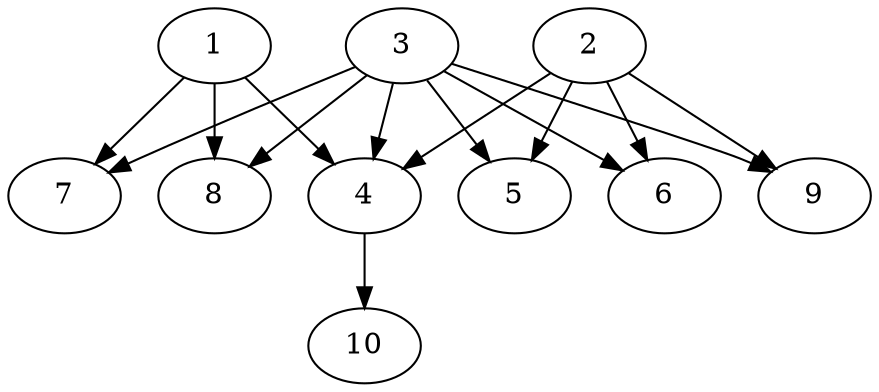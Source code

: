 // DAG automatically generated by daggen at Thu Oct  3 13:58:05 2019
// ./daggen --dot -n 10 --ccr 0.3 --fat 0.7 --regular 0.5 --density 0.9 --mindata 5242880 --maxdata 52428800 
digraph G {
  1 [size="174496427", alpha="0.04", expect_size="52348928"] 
  1 -> 4 [size ="52348928"]
  1 -> 7 [size ="52348928"]
  1 -> 8 [size ="52348928"]
  2 [size="129679360", alpha="0.07", expect_size="38903808"] 
  2 -> 4 [size ="38903808"]
  2 -> 5 [size ="38903808"]
  2 -> 6 [size ="38903808"]
  2 -> 9 [size ="38903808"]
  3 [size="53353813", alpha="0.12", expect_size="16006144"] 
  3 -> 4 [size ="16006144"]
  3 -> 5 [size ="16006144"]
  3 -> 6 [size ="16006144"]
  3 -> 7 [size ="16006144"]
  3 -> 8 [size ="16006144"]
  3 -> 9 [size ="16006144"]
  4 [size="48875520", alpha="0.08", expect_size="14662656"] 
  4 -> 10 [size ="14662656"]
  5 [size="163679573", alpha="0.15", expect_size="49103872"] 
  6 [size="26760533", alpha="0.07", expect_size="8028160"] 
  7 [size="167755093", alpha="0.11", expect_size="50326528"] 
  8 [size="93685760", alpha="0.12", expect_size="28105728"] 
  9 [size="67126613", alpha="0.15", expect_size="20137984"] 
  10 [size="68672853", alpha="0.10", expect_size="20601856"] 
}

